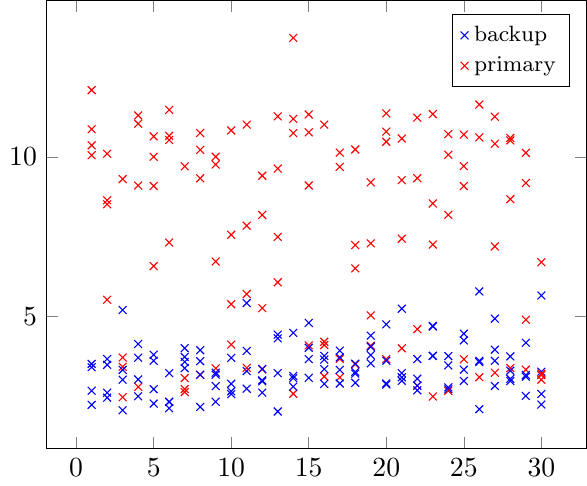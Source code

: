 \documentclass[tikz]{standalone}
\usepackage{pgfplots}
\pgfplotsset{compat=newest}
\pgfplotsset{every axis legend/.append style={%
cells={anchor=west}}
}
\usetikzlibrary{arrows}
\tikzset{>=stealth'}

\begin{document}
\begin{tikzpicture}[]
\begin{axis}[legend pos = {north east}, legend style = {font=\footnotesize}, ymode = {linear}]\addplot+ [mark = {x}, only marks = {true}, blue,solid, mark options={solid,fill=blue}]coordinates {
(1.0, 3.499)
(2.0, 2.593)
(3.0, 3.002)
(4.0, 3.693)
(5.0, 2.704)
(6.0, 3.208)
(7.0, 3.717)
(8.0, 3.584)
(9.0, 2.309)
(10.0, 2.55)
(11.0, 3.275)
(12.0, 2.951)
(13.0, 2.003)
(14.0, 3.12)
(15.0, 3.648)
(16.0, 3.635)
(17.0, 3.915)
(18.0, 3.248)
(19.0, 3.776)
(20.0, 2.886)
(21.0, 5.231)
(22.0, 2.669)
(23.0, 3.752)
(24.0, 2.7)
(25.0, 2.964)
(26.0, 3.554)
(27.0, 2.806)
(28.0, 3.734)
(29.0, 4.163)
(30.0, 3.253)
};
\addlegendentry{backup}
\addplot+ [mark = {x}, only marks = {true}, red,solid, mark options={solid,fill=red}]coordinates {
(1.0, 12.099)
(2.0, 10.099)
(3.0, 3.408)
(4.0, 9.102)
(5.0, 10.005)
(6.0, 11.478)
(7.0, 9.704)
(8.0, 10.222)
(9.0, 10.008)
(10.0, 7.555)
(11.0, 7.84)
(12.0, 8.177)
(13.0, 7.487)
(14.0, 2.561)
(15.0, 4.08)
(16.0, 11.016)
(17.0, 9.686)
(18.0, 10.233)
(19.0, 5.021)
(20.0, 10.796)
(21.0, 10.579)
(22.0, 2.812)
(23.0, 2.474)
(24.0, 8.18)
(25.0, 9.712)
(26.0, 11.646)
(27.0, 10.414)
(28.0, 10.518)
(29.0, 10.129)
(30.0, 3.147)
};
\addlegendentry{primary}
\addplot+ [mark = {x}, only marks = {true}, red,solid, mark options={solid,fill=red}]coordinates {
(1.0, 10.055)
(2.0, 8.641)
(3.0, 3.699)
(4.0, 11.304)
(5.0, 10.645)
(6.0, 10.533)
(7.0, 2.614)
(8.0, 10.752)
(9.0, 3.359)
(10.0, 4.105)
(11.0, 11.016)
(12.0, 5.249)
(13.0, 11.275)
(14.0, 11.196)
(15.0, 10.774)
(16.0, 3.102)
(17.0, 10.135)
(18.0, 3.487)
(19.0, 9.203)
(20.0, 11.367)
(21.0, 7.43)
(22.0, 4.589)
(23.0, 7.247)
(24.0, 2.65)
(25.0, 10.701)
(26.0, 10.614)
(27.0, 11.266)
(28.0, 8.674)
(29.0, 3.318)
(30.0, 6.693)
};
\addplot+ [mark = {x}, only marks = {true}, red,solid, mark options={solid,fill=red}]coordinates {
(1.0, 10.364)
(2.0, 8.512)
(3.0, 9.304)
(4.0, 11.044)
(5.0, 6.572)
(6.0, 10.663)
(7.0, 2.708)
(8.0, 9.328)
(9.0, 6.715)
(10.0, 10.831)
(11.0, 3.373)
(12.0, 3.328)
(13.0, 9.635)
(14.0, 13.739)
(15.0, 9.103)
(16.0, 4.195)
(17.0, 3.077)
(18.0, 6.5)
(19.0, 7.285)
(20.0, 3.647)
(21.0, 3.988)
(22.0, 11.234)
(23.0, 8.538)
(24.0, 10.069)
(25.0, 9.086)
(26.0, 3.082)
(27.0, 3.221)
(28.0, 3.367)
(29.0, 9.18)
(30.0, 3.003)
};
\addplot+ [mark = {x}, only marks = {true}, red,solid, mark options={solid,fill=red}]coordinates {
(1.0, 10.869)
(2.0, 5.512)
(3.0, 2.452)
(4.0, 2.777)
(5.0, 9.089)
(6.0, 7.311)
(7.0, 3.053)
(8.0, 3.154)
(9.0, 9.762)
(10.0, 5.374)
(11.0, 5.693)
(12.0, 9.409)
(13.0, 6.062)
(14.0, 10.75)
(15.0, 11.334)
(16.0, 4.093)
(17.0, 3.661)
(18.0, 7.232)
(19.0, 4.07)
(20.0, 10.477)
(21.0, 9.27)
(22.0, 9.331)
(23.0, 11.347)
(24.0, 10.717)
(25.0, 3.644)
(26.0, 12.617)
(27.0, 7.188)
(28.0, 10.597)
(29.0, 4.887)
(30.0, 3.19)
};
\addplot+ [mark = {x}, only marks = {true}, blue,solid, mark options={solid,fill=blue}]coordinates {
(1.0, 2.657)
(2.0, 3.468)
(3.0, 5.192)
(4.0, 3.012)
(5.0, 3.597)
(6.0, 2.106)
(7.0, 3.364)
(8.0, 3.928)
(9.0, 2.801)
(10.0, 2.874)
(11.0, 5.411)
(12.0, 2.595)
(13.0, 3.21)
(14.0, 2.783)
(15.0, 3.062)
(16.0, 2.869)
(17.0, 2.882)
(18.0, 2.905)
(19.0, 3.516)
(20.0, 4.739)
(21.0, 2.969)
(22.0, 3.034)
(23.0, 4.674)
(24.0, 3.744)
(25.0, 4.236)
(26.0, 2.076)
(27.0, 4.92)
(28.0, 3.03)
(29.0, 3.149)
(30.0, 2.222)
};
\addplot+ [mark = {x}, only marks = {true}, blue,solid, mark options={solid,fill=blue}]coordinates {
(1.0, 2.213)
(2.0, 3.653)
(3.0, 2.042)
(4.0, 4.125)
(5.0, 3.786)
(6.0, 2.303)
(7.0, 3.563)
(8.0, 2.146)
(9.0, 3.161)
(10.0, 3.689)
(11.0, 3.906)
(12.0, 3.339)
(13.0, 4.302)
(14.0, 4.472)
(15.0, 4.785)
(16.0, 3.334)
(17.0, 3.703)
(18.0, 3.193)
(19.0, 4.037)
(20.0, 2.852)
(21.0, 3.207)
(22.0, 2.817)
(23.0, 4.691)
(24.0, 3.451)
(25.0, 3.316)
(26.0, 3.597)
(27.0, 3.945)
(28.0, 3.285)
(29.0, 2.494)
(30.0, 5.647)
};
\addplot+ [mark = {x}, only marks = {true}, blue,solid, mark options={solid,fill=blue}]coordinates {
(1.0, 3.395)
(2.0, 2.438)
(3.0, 3.312)
(4.0, 2.481)
(5.0, 2.253)
(6.0, 2.31)
(7.0, 3.993)
(8.0, 3.157)
(9.0, 3.221)
(10.0, 2.637)
(11.0, 2.719)
(12.0, 2.983)
(13.0, 4.42)
(14.0, 3.05)
(15.0, 4.006)
(16.0, 3.749)
(17.0, 3.309)
(18.0, 3.505)
(19.0, 4.385)
(20.0, 3.599)
(21.0, 3.078)
(22.0, 3.651)
(23.0, 3.749)
(24.0, 2.761)
(25.0, 4.447)
(26.0, 5.775)
(27.0, 3.596)
(28.0, 2.96)
(29.0, 3.097)
(30.0, 2.554)
};
\end{axis}

\end{tikzpicture}
\end{document}
